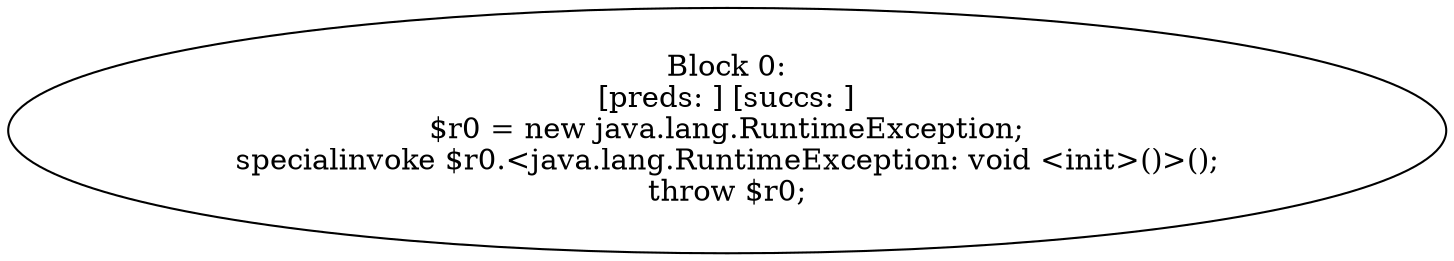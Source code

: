 digraph "unitGraph" {
    "Block 0:
[preds: ] [succs: ]
$r0 = new java.lang.RuntimeException;
specialinvoke $r0.<java.lang.RuntimeException: void <init>()>();
throw $r0;
"
}
